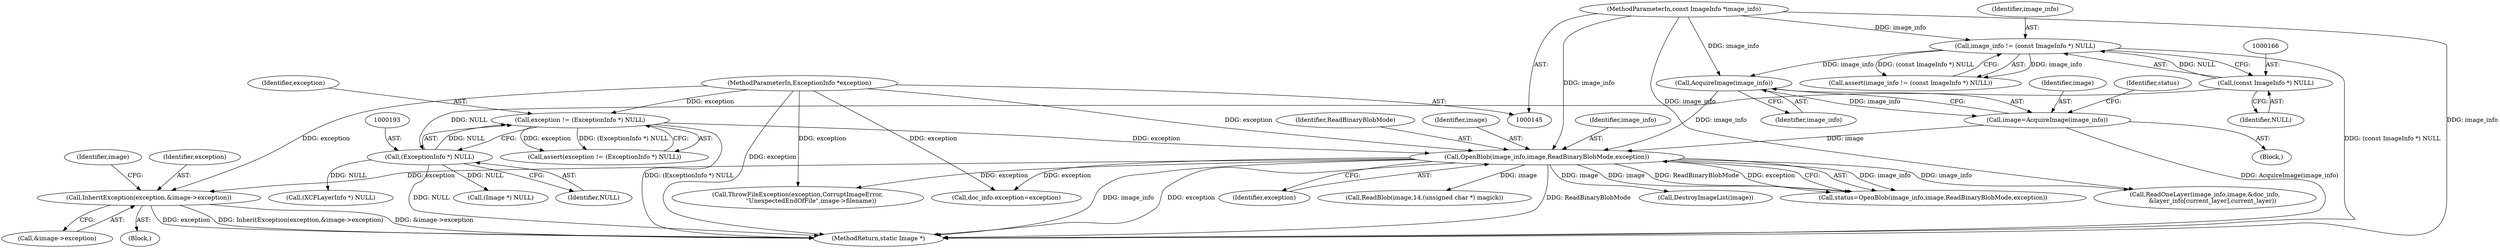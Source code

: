 digraph "0_ImageMagick_d31fec57e9dfb0516deead2053a856e3c71e9751@pointer" {
"1000345" [label="(Call,InheritException(exception,&image->exception))"];
"1000147" [label="(MethodParameterIn,ExceptionInfo *exception)"];
"1000207" [label="(Call,OpenBlob(image_info,image,ReadBinaryBlobMode,exception))"];
"1000203" [label="(Call,AcquireImage(image_info))"];
"1000163" [label="(Call,image_info != (const ImageInfo *) NULL)"];
"1000146" [label="(MethodParameterIn,const ImageInfo *image_info)"];
"1000165" [label="(Call,(const ImageInfo *) NULL)"];
"1000201" [label="(Call,image=AcquireImage(image_info))"];
"1000190" [label="(Call,exception != (ExceptionInfo *) NULL)"];
"1000192" [label="(Call,(ExceptionInfo *) NULL)"];
"1000206" [label="(Identifier,status)"];
"1000189" [label="(Call,assert(exception != (ExceptionInfo *) NULL))"];
"1000219" [label="(Call,DestroyImageList(image))"];
"1000204" [label="(Identifier,image_info)"];
"1000163" [label="(Call,image_info != (const ImageInfo *) NULL)"];
"1000347" [label="(Call,&image->exception)"];
"1000167" [label="(Identifier,NULL)"];
"1000194" [label="(Identifier,NULL)"];
"1000205" [label="(Call,status=OpenBlob(image_info,image,ReadBinaryBlobMode,exception))"];
"1000207" [label="(Call,OpenBlob(image_info,image,ReadBinaryBlobMode,exception))"];
"1000999" [label="(MethodReturn,static Image *)"];
"1000191" [label="(Identifier,exception)"];
"1000190" [label="(Call,exception != (ExceptionInfo *) NULL)"];
"1000346" [label="(Identifier,exception)"];
"1000147" [label="(MethodParameterIn,ExceptionInfo *exception)"];
"1000208" [label="(Identifier,image_info)"];
"1000746" [label="(Call,(XCFLayerInfo *) NULL)"];
"1000257" [label="(Call,doc_info.exception=exception)"];
"1000211" [label="(Identifier,exception)"];
"1000345" [label="(Call,InheritException(exception,&image->exception))"];
"1000227" [label="(Call,ReadBlob(image,14,(unsigned char *) magick))"];
"1000165" [label="(Call,(const ImageInfo *) NULL)"];
"1000222" [label="(Call,(Image *) NULL)"];
"1000192" [label="(Call,(ExceptionInfo *) NULL)"];
"1000344" [label="(Block,)"];
"1000353" [label="(Identifier,image)"];
"1000210" [label="(Identifier,ReadBinaryBlobMode)"];
"1000201" [label="(Call,image=AcquireImage(image_info))"];
"1000203" [label="(Call,AcquireImage(image_info))"];
"1000209" [label="(Identifier,image)"];
"1000148" [label="(Block,)"];
"1000202" [label="(Identifier,image)"];
"1000164" [label="(Identifier,image_info)"];
"1000162" [label="(Call,assert(image_info != (const ImageInfo *) NULL))"];
"1000146" [label="(MethodParameterIn,const ImageInfo *image_info)"];
"1000700" [label="(Call,ThrowFileException(exception,CorruptImageError,\n              \"UnexpectedEndOfFile\",image->filename))"];
"1000793" [label="(Call,ReadOneLayer(image_info,image,&doc_info,\n        &layer_info[current_layer],current_layer))"];
"1000345" -> "1000344"  [label="AST: "];
"1000345" -> "1000347"  [label="CFG: "];
"1000346" -> "1000345"  [label="AST: "];
"1000347" -> "1000345"  [label="AST: "];
"1000353" -> "1000345"  [label="CFG: "];
"1000345" -> "1000999"  [label="DDG: &image->exception"];
"1000345" -> "1000999"  [label="DDG: exception"];
"1000345" -> "1000999"  [label="DDG: InheritException(exception,&image->exception)"];
"1000147" -> "1000345"  [label="DDG: exception"];
"1000207" -> "1000345"  [label="DDG: exception"];
"1000147" -> "1000145"  [label="AST: "];
"1000147" -> "1000999"  [label="DDG: exception"];
"1000147" -> "1000190"  [label="DDG: exception"];
"1000147" -> "1000207"  [label="DDG: exception"];
"1000147" -> "1000257"  [label="DDG: exception"];
"1000147" -> "1000700"  [label="DDG: exception"];
"1000207" -> "1000205"  [label="AST: "];
"1000207" -> "1000211"  [label="CFG: "];
"1000208" -> "1000207"  [label="AST: "];
"1000209" -> "1000207"  [label="AST: "];
"1000210" -> "1000207"  [label="AST: "];
"1000211" -> "1000207"  [label="AST: "];
"1000205" -> "1000207"  [label="CFG: "];
"1000207" -> "1000999"  [label="DDG: ReadBinaryBlobMode"];
"1000207" -> "1000999"  [label="DDG: image_info"];
"1000207" -> "1000999"  [label="DDG: exception"];
"1000207" -> "1000205"  [label="DDG: image_info"];
"1000207" -> "1000205"  [label="DDG: image"];
"1000207" -> "1000205"  [label="DDG: ReadBinaryBlobMode"];
"1000207" -> "1000205"  [label="DDG: exception"];
"1000203" -> "1000207"  [label="DDG: image_info"];
"1000146" -> "1000207"  [label="DDG: image_info"];
"1000201" -> "1000207"  [label="DDG: image"];
"1000190" -> "1000207"  [label="DDG: exception"];
"1000207" -> "1000219"  [label="DDG: image"];
"1000207" -> "1000227"  [label="DDG: image"];
"1000207" -> "1000257"  [label="DDG: exception"];
"1000207" -> "1000700"  [label="DDG: exception"];
"1000207" -> "1000793"  [label="DDG: image_info"];
"1000203" -> "1000201"  [label="AST: "];
"1000203" -> "1000204"  [label="CFG: "];
"1000204" -> "1000203"  [label="AST: "];
"1000201" -> "1000203"  [label="CFG: "];
"1000203" -> "1000201"  [label="DDG: image_info"];
"1000163" -> "1000203"  [label="DDG: image_info"];
"1000146" -> "1000203"  [label="DDG: image_info"];
"1000163" -> "1000162"  [label="AST: "];
"1000163" -> "1000165"  [label="CFG: "];
"1000164" -> "1000163"  [label="AST: "];
"1000165" -> "1000163"  [label="AST: "];
"1000162" -> "1000163"  [label="CFG: "];
"1000163" -> "1000999"  [label="DDG: (const ImageInfo *) NULL"];
"1000163" -> "1000162"  [label="DDG: image_info"];
"1000163" -> "1000162"  [label="DDG: (const ImageInfo *) NULL"];
"1000146" -> "1000163"  [label="DDG: image_info"];
"1000165" -> "1000163"  [label="DDG: NULL"];
"1000146" -> "1000145"  [label="AST: "];
"1000146" -> "1000999"  [label="DDG: image_info"];
"1000146" -> "1000793"  [label="DDG: image_info"];
"1000165" -> "1000167"  [label="CFG: "];
"1000166" -> "1000165"  [label="AST: "];
"1000167" -> "1000165"  [label="AST: "];
"1000165" -> "1000192"  [label="DDG: NULL"];
"1000201" -> "1000148"  [label="AST: "];
"1000202" -> "1000201"  [label="AST: "];
"1000206" -> "1000201"  [label="CFG: "];
"1000201" -> "1000999"  [label="DDG: AcquireImage(image_info)"];
"1000190" -> "1000189"  [label="AST: "];
"1000190" -> "1000192"  [label="CFG: "];
"1000191" -> "1000190"  [label="AST: "];
"1000192" -> "1000190"  [label="AST: "];
"1000189" -> "1000190"  [label="CFG: "];
"1000190" -> "1000999"  [label="DDG: (ExceptionInfo *) NULL"];
"1000190" -> "1000189"  [label="DDG: exception"];
"1000190" -> "1000189"  [label="DDG: (ExceptionInfo *) NULL"];
"1000192" -> "1000190"  [label="DDG: NULL"];
"1000192" -> "1000194"  [label="CFG: "];
"1000193" -> "1000192"  [label="AST: "];
"1000194" -> "1000192"  [label="AST: "];
"1000192" -> "1000999"  [label="DDG: NULL"];
"1000192" -> "1000222"  [label="DDG: NULL"];
"1000192" -> "1000746"  [label="DDG: NULL"];
}
